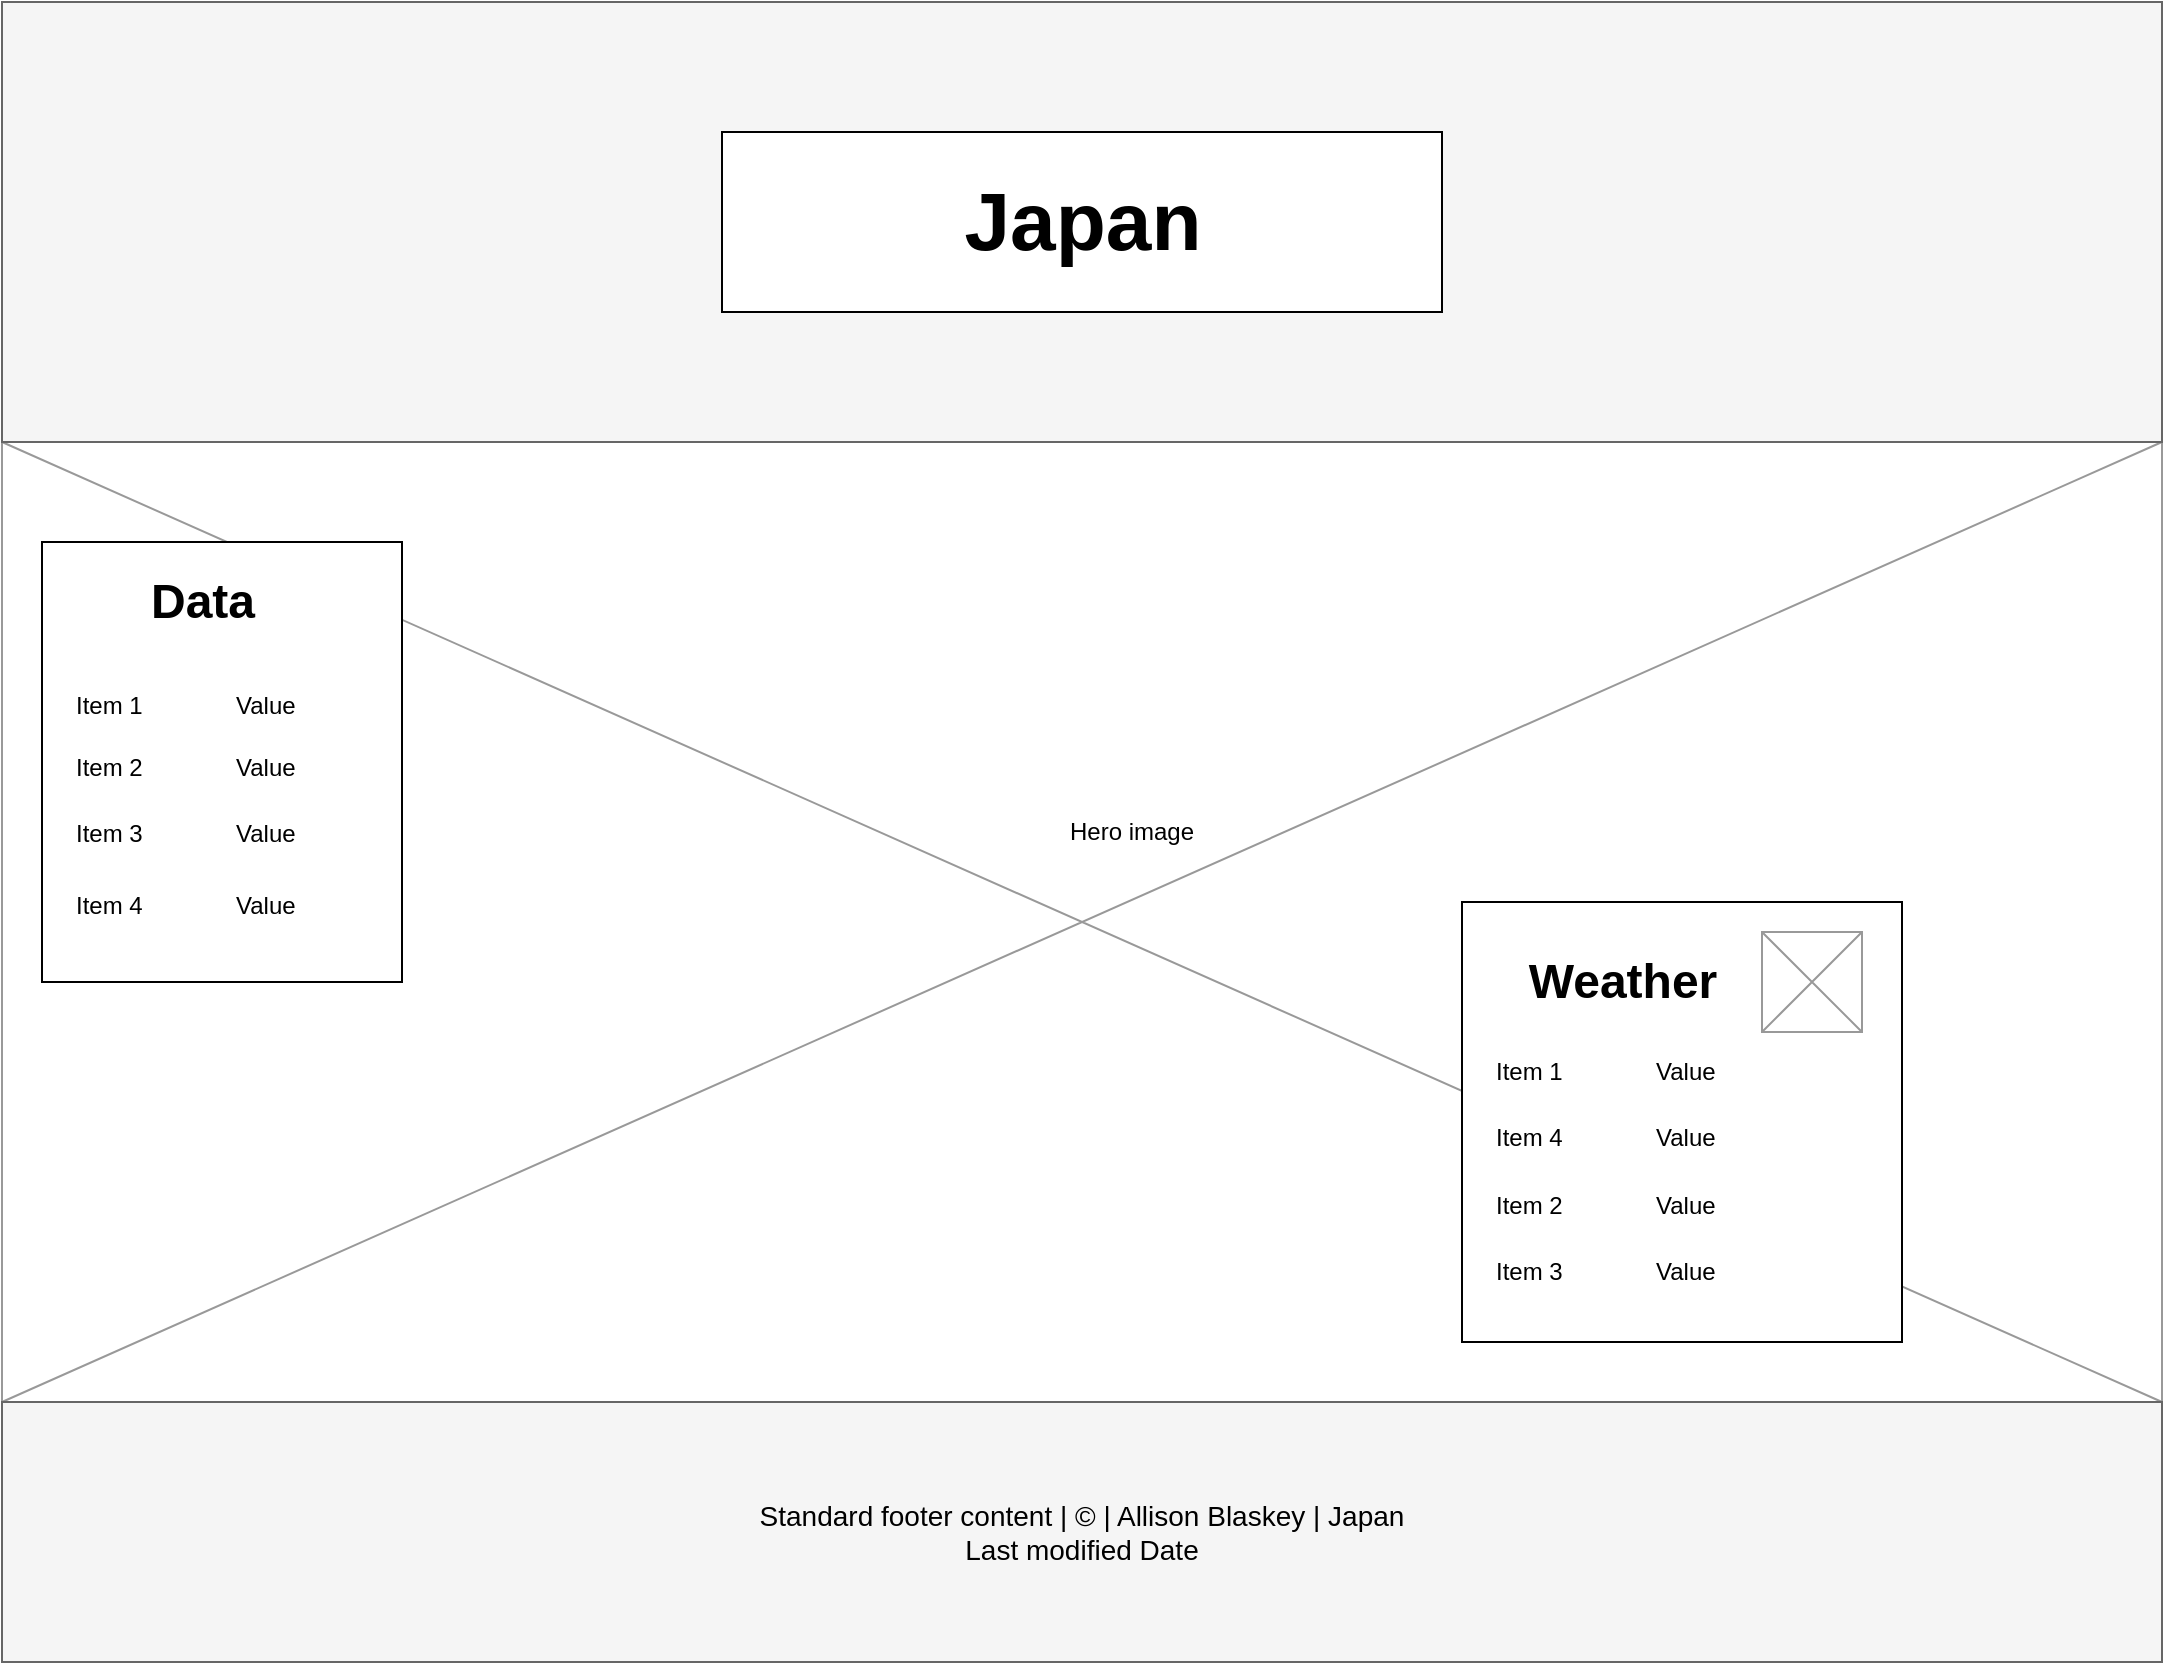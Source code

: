 <mxfile version="28.0.4">
  <diagram name="Page-1" id="2qZOBxgmshM_6JoXSCkE">
    <mxGraphModel dx="1412" dy="869" grid="1" gridSize="10" guides="1" tooltips="1" connect="1" arrows="1" fold="1" page="1" pageScale="1" pageWidth="1100" pageHeight="850" background="#FFFFFF" math="0" shadow="0">
      <root>
        <mxCell id="0" />
        <mxCell id="1" parent="0" />
        <mxCell id="eST6oOzcHnQ69CVBK5wR-42" value="" style="verticalLabelPosition=bottom;shadow=0;dashed=0;align=center;html=1;verticalAlign=top;strokeWidth=1;shape=mxgraph.mockup.graphics.simpleIcon;strokeColor=#999999;" vertex="1" parent="1">
          <mxGeometry x="10" y="230" width="1080" height="480" as="geometry" />
        </mxCell>
        <mxCell id="eST6oOzcHnQ69CVBK5wR-1" value="" style="rounded=0;whiteSpace=wrap;html=1;fillColor=#f5f5f5;fontColor=#333333;strokeColor=#666666;" vertex="1" parent="1">
          <mxGeometry x="10" y="10" width="1080" height="220" as="geometry" />
        </mxCell>
        <mxCell id="eST6oOzcHnQ69CVBK5wR-2" value="" style="rounded=0;whiteSpace=wrap;html=1;fillColor=#f5f5f5;fontColor=#333333;strokeColor=#666666;" vertex="1" parent="1">
          <mxGeometry x="10" y="710" width="1080" height="130" as="geometry" />
        </mxCell>
        <mxCell id="eST6oOzcHnQ69CVBK5wR-3" value="" style="rounded=0;whiteSpace=wrap;html=1;" vertex="1" parent="1">
          <mxGeometry x="370" y="75" width="360" height="90" as="geometry" />
        </mxCell>
        <mxCell id="eST6oOzcHnQ69CVBK5wR-4" value="&lt;font style=&quot;font-size: 41px;&quot;&gt;Japan&lt;/font&gt;" style="text;strokeColor=none;fillColor=none;html=1;fontSize=24;fontStyle=1;verticalAlign=middle;align=center;" vertex="1" parent="1">
          <mxGeometry x="460" y="95" width="180" height="50" as="geometry" />
        </mxCell>
        <mxCell id="eST6oOzcHnQ69CVBK5wR-19" value="" style="rounded=0;whiteSpace=wrap;html=1;" vertex="1" parent="1">
          <mxGeometry x="30" y="280" width="180" height="220" as="geometry" />
        </mxCell>
        <mxCell id="eST6oOzcHnQ69CVBK5wR-20" value="" style="rounded=0;whiteSpace=wrap;html=1;" vertex="1" parent="1">
          <mxGeometry x="740" y="460" width="220" height="220" as="geometry" />
        </mxCell>
        <mxCell id="eST6oOzcHnQ69CVBK5wR-21" value="Data" style="text;strokeColor=none;fillColor=none;html=1;fontSize=24;fontStyle=1;verticalAlign=middle;align=center;" vertex="1" parent="1">
          <mxGeometry x="60" y="290" width="100" height="40" as="geometry" />
        </mxCell>
        <mxCell id="eST6oOzcHnQ69CVBK5wR-22" value="Weather" style="text;strokeColor=none;fillColor=none;html=1;fontSize=24;fontStyle=1;verticalAlign=middle;align=center;" vertex="1" parent="1">
          <mxGeometry x="770" y="480" width="100" height="40" as="geometry" />
        </mxCell>
        <mxCell id="eST6oOzcHnQ69CVBK5wR-24" value="" style="shape=table;startSize=0;container=1;collapsible=0;childLayout=tableLayout;fontSize=11;fillColor=none;strokeColor=none;" vertex="1" parent="1">
          <mxGeometry x="40" y="347" width="160" height="133" as="geometry" />
        </mxCell>
        <mxCell id="eST6oOzcHnQ69CVBK5wR-25" value="" style="shape=tableRow;horizontal=0;startSize=0;swimlaneHead=0;swimlaneBody=0;strokeColor=inherit;top=0;left=0;bottom=0;right=0;collapsible=0;dropTarget=0;fillColor=none;points=[[0,0.5],[1,0.5]];portConstraint=eastwest;fontSize=16;" vertex="1" parent="eST6oOzcHnQ69CVBK5wR-24">
          <mxGeometry width="160" height="30" as="geometry" />
        </mxCell>
        <mxCell id="eST6oOzcHnQ69CVBK5wR-26" value="Item 1&lt;span style=&quot;white-space: pre;&quot;&gt;&#x9;&lt;/span&gt;&lt;span style=&quot;white-space: pre;&quot;&gt;&#x9;&lt;/span&gt;Value" style="shape=partialRectangle;html=1;whiteSpace=wrap;connectable=0;strokeColor=inherit;overflow=hidden;fillColor=none;top=0;left=0;bottom=0;right=0;pointerEvents=1;fontSize=12;align=left;spacingLeft=5;" vertex="1" parent="eST6oOzcHnQ69CVBK5wR-25">
          <mxGeometry width="160" height="30" as="geometry">
            <mxRectangle width="160" height="30" as="alternateBounds" />
          </mxGeometry>
        </mxCell>
        <mxCell id="eST6oOzcHnQ69CVBK5wR-27" value="" style="shape=tableRow;horizontal=0;startSize=0;swimlaneHead=0;swimlaneBody=0;strokeColor=inherit;top=0;left=0;bottom=0;right=0;collapsible=0;dropTarget=0;fillColor=none;points=[[0,0.5],[1,0.5]];portConstraint=eastwest;fontSize=16;" vertex="1" parent="eST6oOzcHnQ69CVBK5wR-24">
          <mxGeometry y="30" width="160" height="31" as="geometry" />
        </mxCell>
        <mxCell id="eST6oOzcHnQ69CVBK5wR-28" value="Item 2&lt;span style=&quot;white-space: pre;&quot;&gt;&#x9;&lt;/span&gt;&lt;span style=&quot;white-space: pre;&quot;&gt;&#x9;&lt;/span&gt;Value" style="shape=partialRectangle;html=1;whiteSpace=wrap;connectable=0;strokeColor=inherit;overflow=hidden;fillColor=none;top=0;left=0;bottom=0;right=0;pointerEvents=1;fontSize=12;align=left;spacingLeft=5;" vertex="1" parent="eST6oOzcHnQ69CVBK5wR-27">
          <mxGeometry width="160" height="31" as="geometry">
            <mxRectangle width="160" height="31" as="alternateBounds" />
          </mxGeometry>
        </mxCell>
        <mxCell id="eST6oOzcHnQ69CVBK5wR-29" value="" style="shape=tableRow;horizontal=0;startSize=0;swimlaneHead=0;swimlaneBody=0;strokeColor=inherit;top=0;left=0;bottom=0;right=0;collapsible=0;dropTarget=0;fillColor=none;points=[[0,0.5],[1,0.5]];portConstraint=eastwest;fontSize=16;" vertex="1" parent="eST6oOzcHnQ69CVBK5wR-24">
          <mxGeometry y="61" width="160" height="36" as="geometry" />
        </mxCell>
        <mxCell id="eST6oOzcHnQ69CVBK5wR-30" value="Item 3&lt;span style=&quot;white-space: pre;&quot;&gt;&#x9;&lt;/span&gt;&lt;span style=&quot;white-space: pre;&quot;&gt;&#x9;&lt;/span&gt;Value" style="shape=partialRectangle;html=1;whiteSpace=wrap;connectable=0;strokeColor=inherit;overflow=hidden;fillColor=none;top=0;left=0;bottom=0;right=0;pointerEvents=1;fontSize=12;align=left;spacingLeft=5;" vertex="1" parent="eST6oOzcHnQ69CVBK5wR-29">
          <mxGeometry width="160" height="36" as="geometry">
            <mxRectangle width="160" height="36" as="alternateBounds" />
          </mxGeometry>
        </mxCell>
        <mxCell id="eST6oOzcHnQ69CVBK5wR-31" style="shape=tableRow;horizontal=0;startSize=0;swimlaneHead=0;swimlaneBody=0;strokeColor=inherit;top=0;left=0;bottom=0;right=0;collapsible=0;dropTarget=0;fillColor=none;points=[[0,0.5],[1,0.5]];portConstraint=eastwest;fontSize=16;" vertex="1" parent="eST6oOzcHnQ69CVBK5wR-24">
          <mxGeometry y="97" width="160" height="36" as="geometry" />
        </mxCell>
        <mxCell id="eST6oOzcHnQ69CVBK5wR-32" value="Item 4&lt;span style=&quot;white-space: pre;&quot;&gt;&#x9;&lt;/span&gt;&lt;span style=&quot;white-space: pre;&quot;&gt;&#x9;&lt;/span&gt;Value" style="shape=partialRectangle;html=1;whiteSpace=wrap;connectable=0;strokeColor=inherit;overflow=hidden;fillColor=none;top=0;left=0;bottom=0;right=0;pointerEvents=1;fontSize=12;align=left;spacingLeft=5;" vertex="1" parent="eST6oOzcHnQ69CVBK5wR-31">
          <mxGeometry width="160" height="36" as="geometry">
            <mxRectangle width="160" height="36" as="alternateBounds" />
          </mxGeometry>
        </mxCell>
        <mxCell id="eST6oOzcHnQ69CVBK5wR-33" value="" style="shape=table;startSize=0;container=1;collapsible=0;childLayout=tableLayout;fontSize=11;fillColor=none;strokeColor=none;" vertex="1" parent="1">
          <mxGeometry x="750" y="530" width="160" height="133" as="geometry" />
        </mxCell>
        <mxCell id="eST6oOzcHnQ69CVBK5wR-34" value="" style="shape=tableRow;horizontal=0;startSize=0;swimlaneHead=0;swimlaneBody=0;strokeColor=inherit;top=0;left=0;bottom=0;right=0;collapsible=0;dropTarget=0;fillColor=none;points=[[0,0.5],[1,0.5]];portConstraint=eastwest;fontSize=16;" vertex="1" parent="eST6oOzcHnQ69CVBK5wR-33">
          <mxGeometry width="160" height="30" as="geometry" />
        </mxCell>
        <mxCell id="eST6oOzcHnQ69CVBK5wR-35" value="Item 1&lt;span style=&quot;white-space: pre;&quot;&gt;&#x9;&lt;/span&gt;&lt;span style=&quot;white-space: pre;&quot;&gt;&#x9;&lt;/span&gt;Value" style="shape=partialRectangle;html=1;whiteSpace=wrap;connectable=0;strokeColor=inherit;overflow=hidden;fillColor=none;top=0;left=0;bottom=0;right=0;pointerEvents=1;fontSize=12;align=left;spacingLeft=5;" vertex="1" parent="eST6oOzcHnQ69CVBK5wR-34">
          <mxGeometry width="160" height="30" as="geometry">
            <mxRectangle width="160" height="30" as="alternateBounds" />
          </mxGeometry>
        </mxCell>
        <mxCell id="eST6oOzcHnQ69CVBK5wR-40" style="shape=tableRow;horizontal=0;startSize=0;swimlaneHead=0;swimlaneBody=0;strokeColor=inherit;top=0;left=0;bottom=0;right=0;collapsible=0;dropTarget=0;fillColor=none;points=[[0,0.5],[1,0.5]];portConstraint=eastwest;fontSize=16;" vertex="1" parent="eST6oOzcHnQ69CVBK5wR-33">
          <mxGeometry y="30" width="160" height="36" as="geometry" />
        </mxCell>
        <mxCell id="eST6oOzcHnQ69CVBK5wR-41" value="Item 4&lt;span style=&quot;white-space: pre;&quot;&gt;&#x9;&lt;/span&gt;&lt;span style=&quot;white-space: pre;&quot;&gt;&#x9;&lt;/span&gt;Value" style="shape=partialRectangle;html=1;whiteSpace=wrap;connectable=0;strokeColor=inherit;overflow=hidden;fillColor=none;top=0;left=0;bottom=0;right=0;pointerEvents=1;fontSize=12;align=left;spacingLeft=5;" vertex="1" parent="eST6oOzcHnQ69CVBK5wR-40">
          <mxGeometry width="160" height="36" as="geometry">
            <mxRectangle width="160" height="36" as="alternateBounds" />
          </mxGeometry>
        </mxCell>
        <mxCell id="eST6oOzcHnQ69CVBK5wR-36" value="" style="shape=tableRow;horizontal=0;startSize=0;swimlaneHead=0;swimlaneBody=0;strokeColor=inherit;top=0;left=0;bottom=0;right=0;collapsible=0;dropTarget=0;fillColor=none;points=[[0,0.5],[1,0.5]];portConstraint=eastwest;fontSize=16;" vertex="1" parent="eST6oOzcHnQ69CVBK5wR-33">
          <mxGeometry y="66" width="160" height="31" as="geometry" />
        </mxCell>
        <mxCell id="eST6oOzcHnQ69CVBK5wR-37" value="Item 2&lt;span style=&quot;white-space: pre;&quot;&gt;&#x9;&lt;/span&gt;&lt;span style=&quot;white-space: pre;&quot;&gt;&#x9;&lt;/span&gt;Value" style="shape=partialRectangle;html=1;whiteSpace=wrap;connectable=0;strokeColor=inherit;overflow=hidden;fillColor=none;top=0;left=0;bottom=0;right=0;pointerEvents=1;fontSize=12;align=left;spacingLeft=5;" vertex="1" parent="eST6oOzcHnQ69CVBK5wR-36">
          <mxGeometry width="160" height="31" as="geometry">
            <mxRectangle width="160" height="31" as="alternateBounds" />
          </mxGeometry>
        </mxCell>
        <mxCell id="eST6oOzcHnQ69CVBK5wR-38" value="" style="shape=tableRow;horizontal=0;startSize=0;swimlaneHead=0;swimlaneBody=0;strokeColor=inherit;top=0;left=0;bottom=0;right=0;collapsible=0;dropTarget=0;fillColor=none;points=[[0,0.5],[1,0.5]];portConstraint=eastwest;fontSize=16;" vertex="1" parent="eST6oOzcHnQ69CVBK5wR-33">
          <mxGeometry y="97" width="160" height="36" as="geometry" />
        </mxCell>
        <mxCell id="eST6oOzcHnQ69CVBK5wR-39" value="Item 3&lt;span style=&quot;white-space: pre;&quot;&gt;&#x9;&lt;/span&gt;&lt;span style=&quot;white-space: pre;&quot;&gt;&#x9;&lt;/span&gt;Value" style="shape=partialRectangle;html=1;whiteSpace=wrap;connectable=0;strokeColor=inherit;overflow=hidden;fillColor=none;top=0;left=0;bottom=0;right=0;pointerEvents=1;fontSize=12;align=left;spacingLeft=5;" vertex="1" parent="eST6oOzcHnQ69CVBK5wR-38">
          <mxGeometry width="160" height="36" as="geometry">
            <mxRectangle width="160" height="36" as="alternateBounds" />
          </mxGeometry>
        </mxCell>
        <mxCell id="eST6oOzcHnQ69CVBK5wR-43" value="" style="verticalLabelPosition=bottom;shadow=0;dashed=0;align=center;html=1;verticalAlign=top;strokeWidth=1;shape=mxgraph.mockup.graphics.simpleIcon;strokeColor=#999999;" vertex="1" parent="1">
          <mxGeometry x="890" y="475" width="50" height="50" as="geometry" />
        </mxCell>
        <mxCell id="eST6oOzcHnQ69CVBK5wR-45" value="&lt;font style=&quot;font-size: 14px;&quot;&gt;Standard footer content | © | Allison Blaskey | Japan&lt;/font&gt;&lt;div&gt;&lt;font style=&quot;font-size: 14px;&quot;&gt;Last modified Date&lt;/font&gt;&lt;/div&gt;" style="text;html=1;align=center;verticalAlign=middle;whiteSpace=wrap;rounded=0;" vertex="1" parent="1">
          <mxGeometry x="375" y="760" width="350" height="30" as="geometry" />
        </mxCell>
        <mxCell id="eST6oOzcHnQ69CVBK5wR-46" value="Hero image" style="text;html=1;align=center;verticalAlign=middle;whiteSpace=wrap;rounded=0;" vertex="1" parent="1">
          <mxGeometry x="540" y="410" width="70" height="30" as="geometry" />
        </mxCell>
      </root>
    </mxGraphModel>
  </diagram>
</mxfile>

